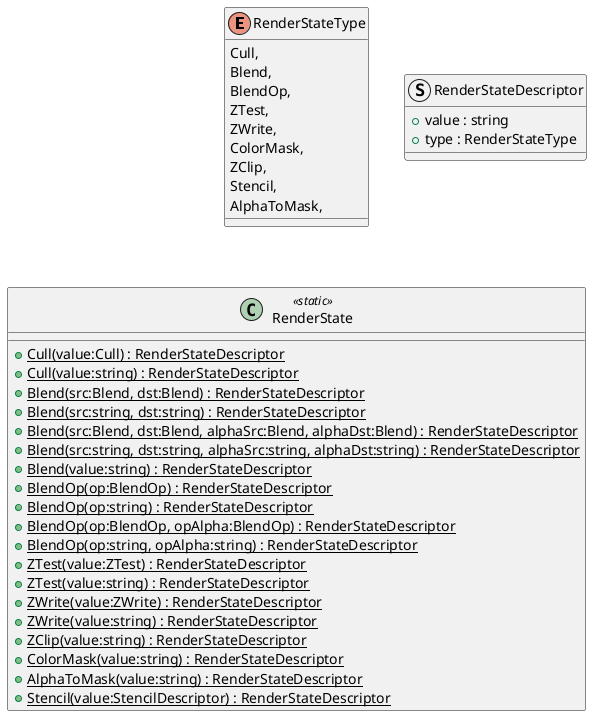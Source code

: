 @startuml
enum RenderStateType {
    Cull,
    Blend,
    BlendOp,
    ZTest,
    ZWrite,
    ColorMask,
    ZClip,
    Stencil,
    AlphaToMask,
}
struct RenderStateDescriptor {
    + value : string
    + type : RenderStateType
}
class RenderState <<static>> {
    + {static} Cull(value:Cull) : RenderStateDescriptor
    + {static} Cull(value:string) : RenderStateDescriptor
    + {static} Blend(src:Blend, dst:Blend) : RenderStateDescriptor
    + {static} Blend(src:string, dst:string) : RenderStateDescriptor
    + {static} Blend(src:Blend, dst:Blend, alphaSrc:Blend, alphaDst:Blend) : RenderStateDescriptor
    + {static} Blend(src:string, dst:string, alphaSrc:string, alphaDst:string) : RenderStateDescriptor
    + {static} Blend(value:string) : RenderStateDescriptor
    + {static} BlendOp(op:BlendOp) : RenderStateDescriptor
    + {static} BlendOp(op:string) : RenderStateDescriptor
    + {static} BlendOp(op:BlendOp, opAlpha:BlendOp) : RenderStateDescriptor
    + {static} BlendOp(op:string, opAlpha:string) : RenderStateDescriptor
    + {static} ZTest(value:ZTest) : RenderStateDescriptor
    + {static} ZTest(value:string) : RenderStateDescriptor
    + {static} ZWrite(value:ZWrite) : RenderStateDescriptor
    + {static} ZWrite(value:string) : RenderStateDescriptor
    + {static} ZClip(value:string) : RenderStateDescriptor
    + {static} ColorMask(value:string) : RenderStateDescriptor
    + {static} AlphaToMask(value:string) : RenderStateDescriptor
    + {static} Stencil(value:StencilDescriptor) : RenderStateDescriptor
}
@enduml
